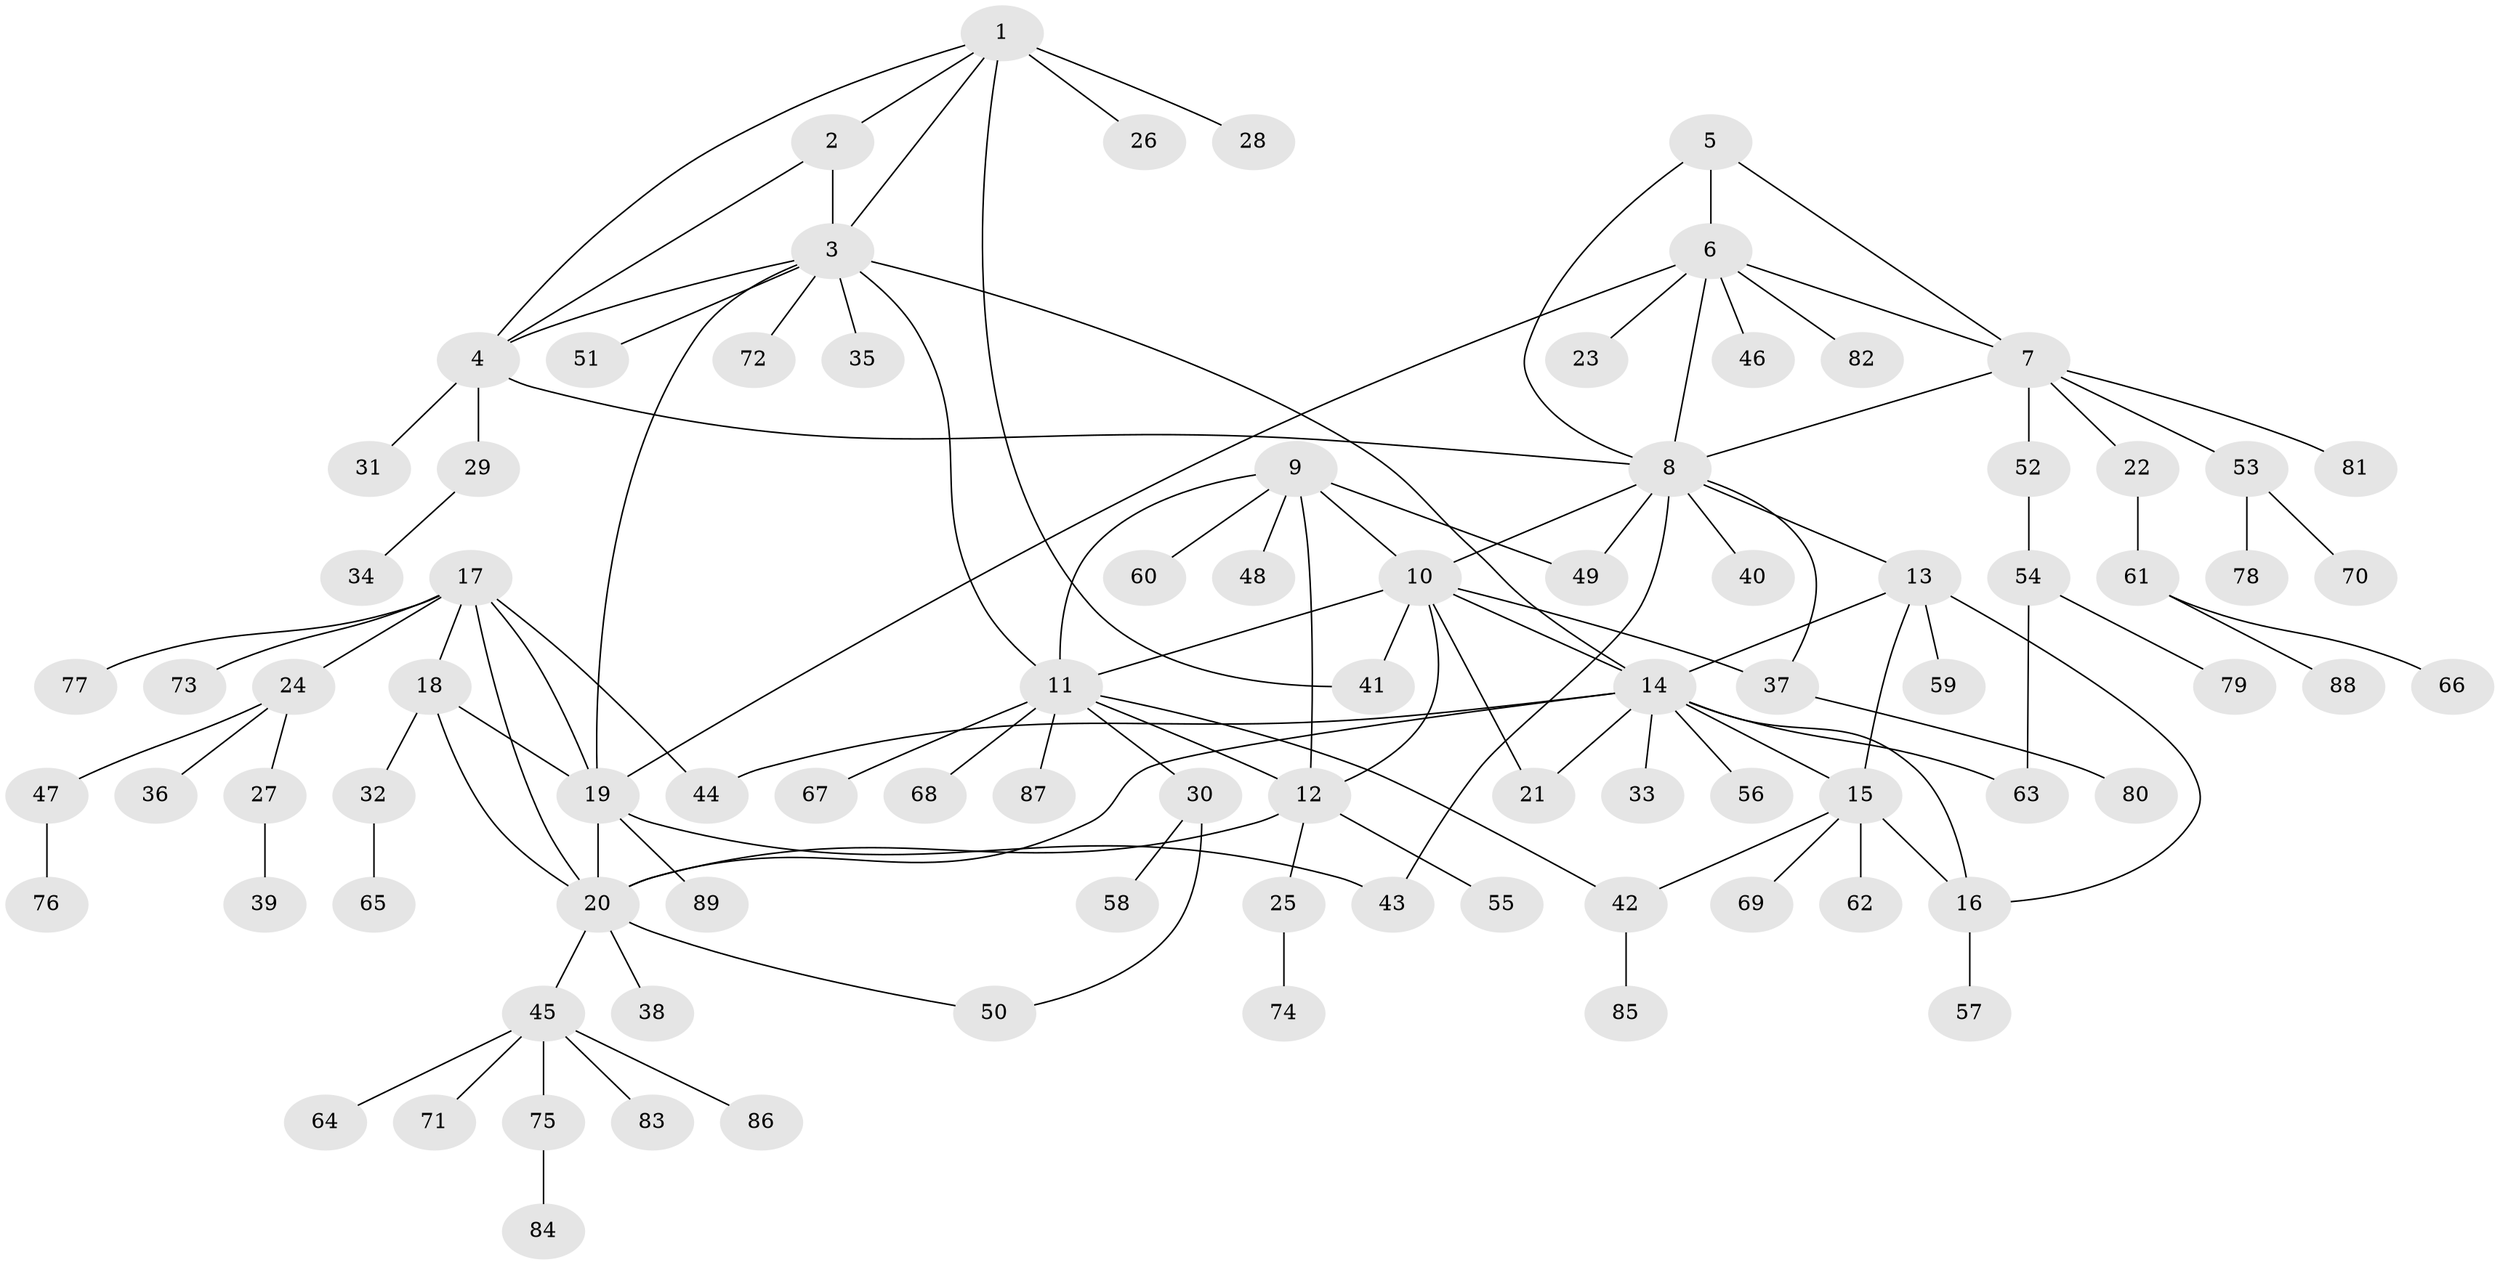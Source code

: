 // coarse degree distribution, {1: 0.37777777777777777, 4: 0.08888888888888889, 7: 0.08888888888888889, 2: 0.2222222222222222, 5: 0.13333333333333333, 3: 0.022222222222222223, 6: 0.06666666666666667}
// Generated by graph-tools (version 1.1) at 2025/37/03/04/25 23:37:51]
// undirected, 89 vertices, 118 edges
graph export_dot {
  node [color=gray90,style=filled];
  1;
  2;
  3;
  4;
  5;
  6;
  7;
  8;
  9;
  10;
  11;
  12;
  13;
  14;
  15;
  16;
  17;
  18;
  19;
  20;
  21;
  22;
  23;
  24;
  25;
  26;
  27;
  28;
  29;
  30;
  31;
  32;
  33;
  34;
  35;
  36;
  37;
  38;
  39;
  40;
  41;
  42;
  43;
  44;
  45;
  46;
  47;
  48;
  49;
  50;
  51;
  52;
  53;
  54;
  55;
  56;
  57;
  58;
  59;
  60;
  61;
  62;
  63;
  64;
  65;
  66;
  67;
  68;
  69;
  70;
  71;
  72;
  73;
  74;
  75;
  76;
  77;
  78;
  79;
  80;
  81;
  82;
  83;
  84;
  85;
  86;
  87;
  88;
  89;
  1 -- 2;
  1 -- 3;
  1 -- 4;
  1 -- 26;
  1 -- 28;
  1 -- 41;
  2 -- 3;
  2 -- 4;
  3 -- 4;
  3 -- 11;
  3 -- 14;
  3 -- 19;
  3 -- 35;
  3 -- 51;
  3 -- 72;
  4 -- 8;
  4 -- 29;
  4 -- 31;
  5 -- 6;
  5 -- 7;
  5 -- 8;
  6 -- 7;
  6 -- 8;
  6 -- 19;
  6 -- 23;
  6 -- 46;
  6 -- 82;
  7 -- 8;
  7 -- 22;
  7 -- 52;
  7 -- 53;
  7 -- 81;
  8 -- 10;
  8 -- 13;
  8 -- 37;
  8 -- 40;
  8 -- 43;
  8 -- 49;
  9 -- 10;
  9 -- 11;
  9 -- 12;
  9 -- 48;
  9 -- 49;
  9 -- 60;
  10 -- 11;
  10 -- 12;
  10 -- 14;
  10 -- 21;
  10 -- 37;
  10 -- 41;
  11 -- 12;
  11 -- 30;
  11 -- 42;
  11 -- 67;
  11 -- 68;
  11 -- 87;
  12 -- 20;
  12 -- 25;
  12 -- 55;
  13 -- 14;
  13 -- 15;
  13 -- 16;
  13 -- 59;
  14 -- 15;
  14 -- 16;
  14 -- 20;
  14 -- 21;
  14 -- 33;
  14 -- 44;
  14 -- 56;
  14 -- 63;
  15 -- 16;
  15 -- 42;
  15 -- 62;
  15 -- 69;
  16 -- 57;
  17 -- 18;
  17 -- 19;
  17 -- 20;
  17 -- 24;
  17 -- 44;
  17 -- 73;
  17 -- 77;
  18 -- 19;
  18 -- 20;
  18 -- 32;
  19 -- 20;
  19 -- 43;
  19 -- 89;
  20 -- 38;
  20 -- 45;
  20 -- 50;
  22 -- 61;
  24 -- 27;
  24 -- 36;
  24 -- 47;
  25 -- 74;
  27 -- 39;
  29 -- 34;
  30 -- 50;
  30 -- 58;
  32 -- 65;
  37 -- 80;
  42 -- 85;
  45 -- 64;
  45 -- 71;
  45 -- 75;
  45 -- 83;
  45 -- 86;
  47 -- 76;
  52 -- 54;
  53 -- 70;
  53 -- 78;
  54 -- 63;
  54 -- 79;
  61 -- 66;
  61 -- 88;
  75 -- 84;
}
